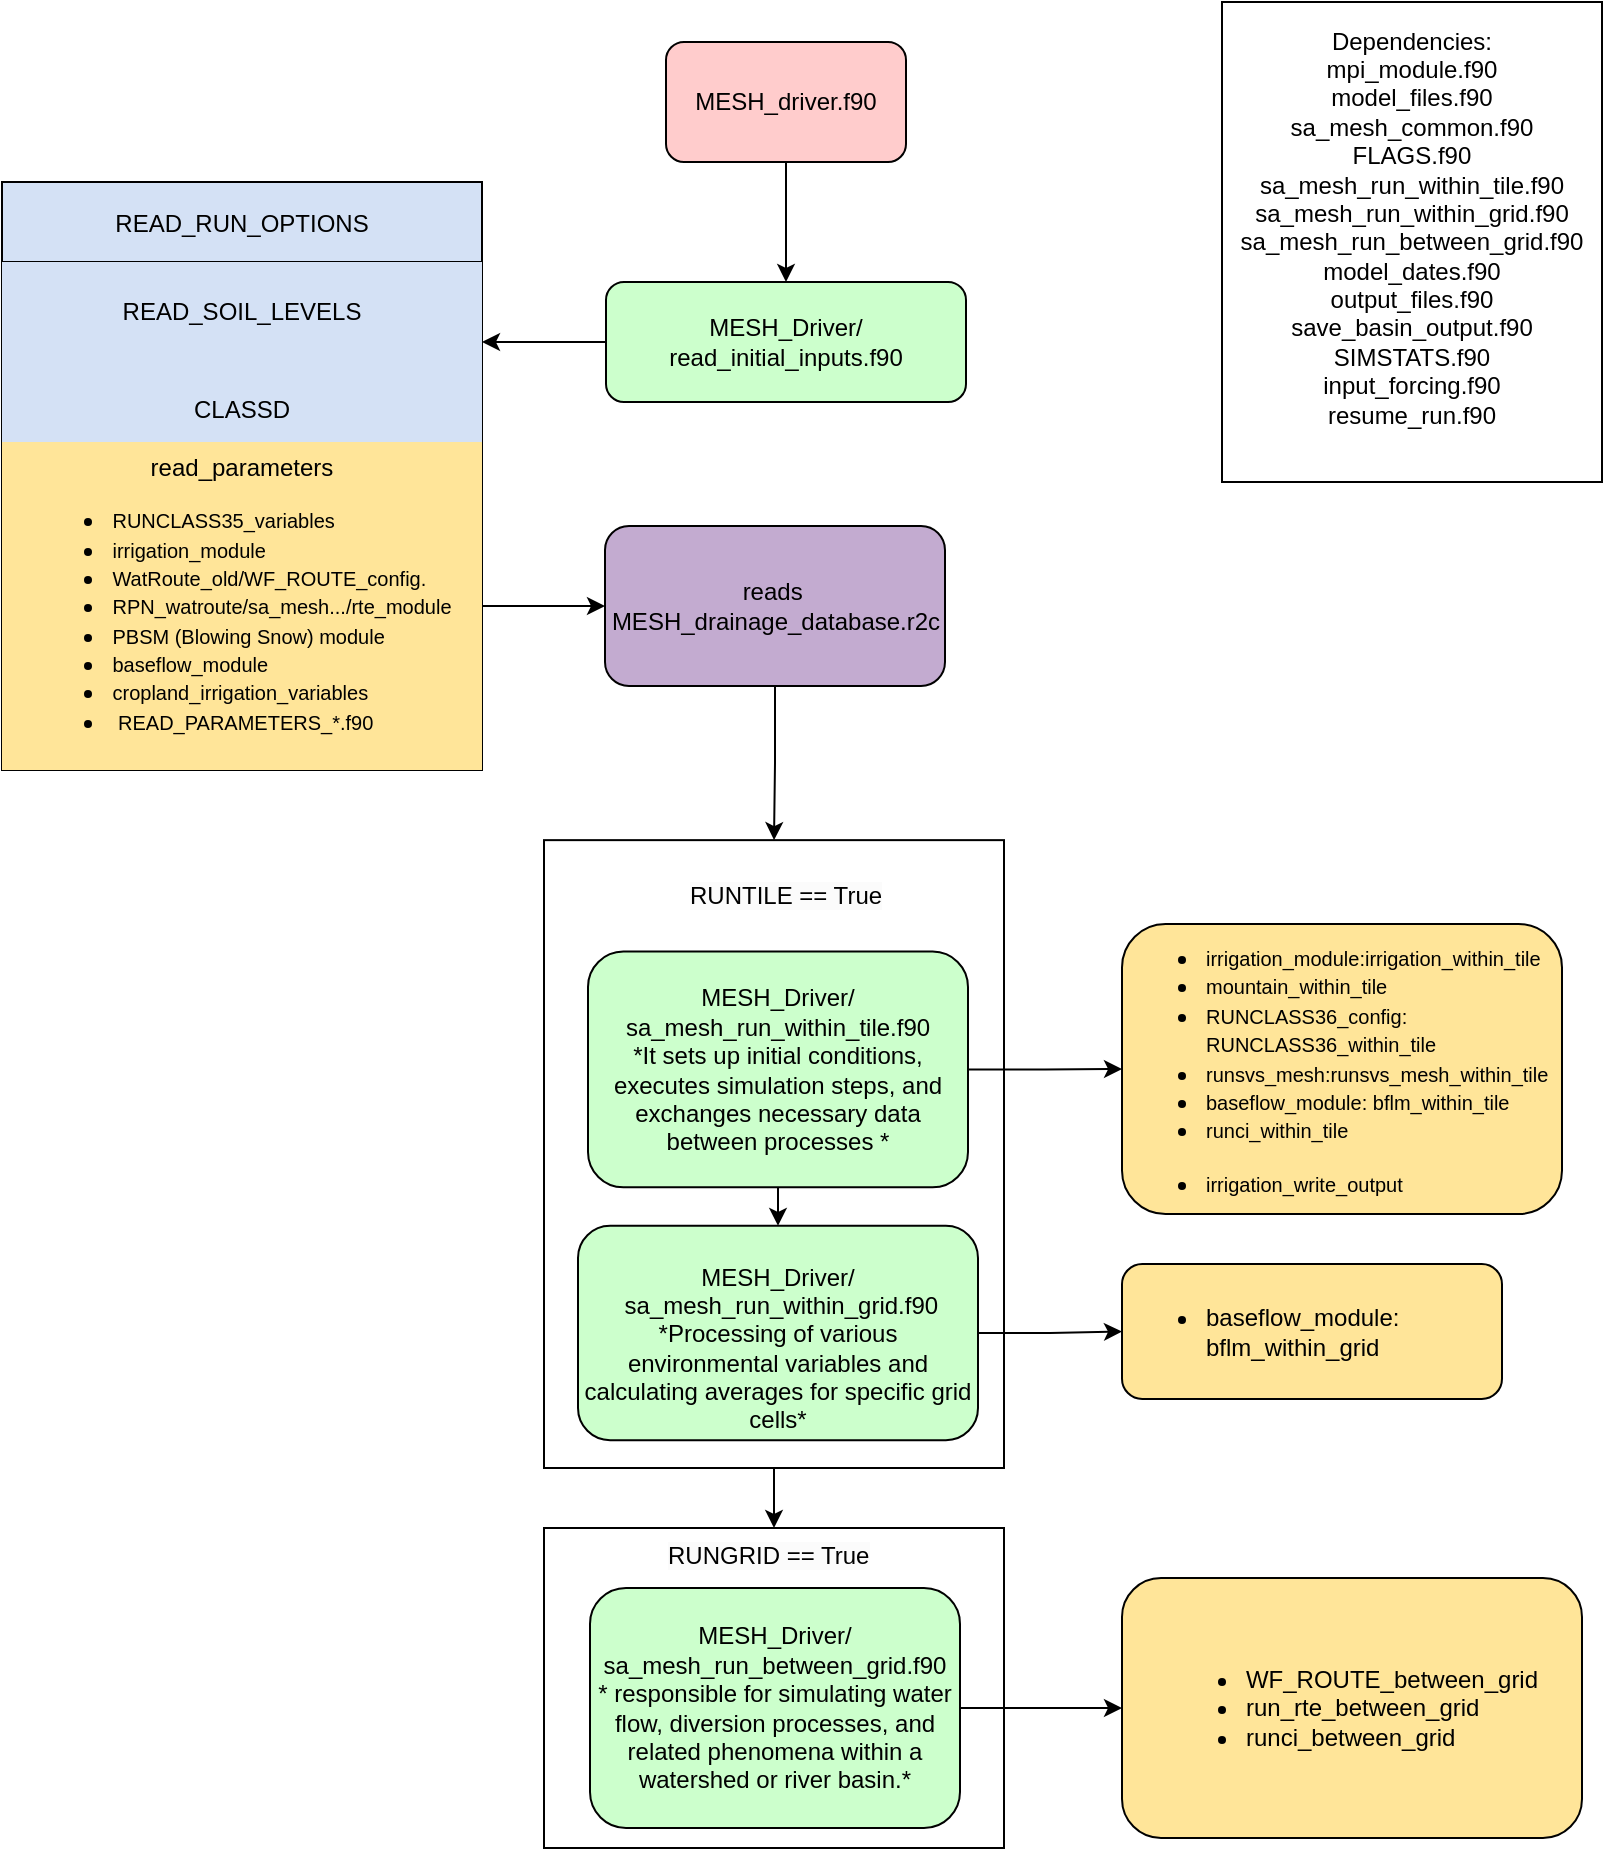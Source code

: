 <mxfile version="24.7.12">
  <diagram name="Page-1" id="9W-sOv-dYj6pa3i9w2rR">
    <mxGraphModel dx="1026" dy="457" grid="1" gridSize="10" guides="1" tooltips="1" connect="1" arrows="1" fold="1" page="1" pageScale="1" pageWidth="850" pageHeight="1100" math="0" shadow="0">
      <root>
        <mxCell id="0" />
        <mxCell id="1" parent="0" />
        <mxCell id="18TPVLA24jC4sj1wfvUi-20" value="" style="rounded=0;whiteSpace=wrap;html=1;" parent="1" vertex="1">
          <mxGeometry x="311" y="773" width="230" height="160" as="geometry" />
        </mxCell>
        <mxCell id="18TPVLA24jC4sj1wfvUi-3" style="edgeStyle=orthogonalEdgeStyle;rounded=0;orthogonalLoop=1;jettySize=auto;html=1;exitX=0.5;exitY=1;exitDx=0;exitDy=0;" parent="1" source="18TPVLA24jC4sj1wfvUi-1" target="18TPVLA24jC4sj1wfvUi-2" edge="1">
          <mxGeometry relative="1" as="geometry" />
        </mxCell>
        <mxCell id="18TPVLA24jC4sj1wfvUi-1" value="MESH_driver.f90" style="rounded=1;whiteSpace=wrap;html=1;fillColor=#FFCCCC;" parent="1" vertex="1">
          <mxGeometry x="372" y="30" width="120" height="60" as="geometry" />
        </mxCell>
        <mxCell id="18TPVLA24jC4sj1wfvUi-27" value="" style="edgeStyle=orthogonalEdgeStyle;rounded=0;orthogonalLoop=1;jettySize=auto;html=1;entryX=1;entryY=0.8;entryDx=0;entryDy=0;entryPerimeter=0;" parent="1" source="18TPVLA24jC4sj1wfvUi-2" target="18TPVLA24jC4sj1wfvUi-29" edge="1">
          <mxGeometry relative="1" as="geometry">
            <mxPoint x="235" y="180" as="targetPoint" />
          </mxGeometry>
        </mxCell>
        <mxCell id="18TPVLA24jC4sj1wfvUi-2" value="MESH_Driver/&lt;div&gt;read_initial_inputs.f90&lt;/div&gt;" style="whiteSpace=wrap;html=1;rounded=1;fillColor=#CCFFCC;" parent="1" vertex="1">
          <mxGeometry x="342" y="150" width="180" height="60" as="geometry" />
        </mxCell>
        <mxCell id="18TPVLA24jC4sj1wfvUi-53" style="edgeStyle=orthogonalEdgeStyle;rounded=0;orthogonalLoop=1;jettySize=auto;html=1;exitX=1;exitY=0.5;exitDx=0;exitDy=0;" parent="1" source="18TPVLA24jC4sj1wfvUi-14" edge="1">
          <mxGeometry relative="1" as="geometry">
            <mxPoint x="600" y="863" as="targetPoint" />
          </mxGeometry>
        </mxCell>
        <mxCell id="18TPVLA24jC4sj1wfvUi-14" value="MESH_Driver/&lt;div&gt;sa_mesh_run_between_grid.f90&lt;/div&gt;&lt;div&gt;*&amp;nbsp;responsible for simulating water flow, diversion processes, and related phenomena within a watershed or river basin.*&lt;/div&gt;" style="whiteSpace=wrap;html=1;rounded=1;fillColor=#CCFFCC;" parent="1" vertex="1">
          <mxGeometry x="334" y="803" width="185" height="120" as="geometry" />
        </mxCell>
        <mxCell id="18TPVLA24jC4sj1wfvUi-21" value="" style="group" parent="1" vertex="1" connectable="0">
          <mxGeometry x="311" y="443" width="230" height="300" as="geometry" />
        </mxCell>
        <mxCell id="18TPVLA24jC4sj1wfvUi-18" value="&#xa;&lt;span style=&quot;color: rgb(0, 0, 0); font-family: Helvetica; font-size: 12px; font-style: normal; font-variant-ligatures: normal; font-variant-caps: normal; font-weight: 400; letter-spacing: normal; orphans: 2; text-align: center; text-indent: 0px; text-transform: none; widows: 2; word-spacing: 0px; -webkit-text-stroke-width: 0px; white-space: normal; background-color: rgb(251, 251, 251); text-decoration-thickness: initial; text-decoration-style: initial; text-decoration-color: initial; display: inline !important; float: none;&quot;&gt;RUNTILE == True&lt;/span&gt;&#xa;&#xa;" style="rounded=0;whiteSpace=wrap;html=1;" parent="18TPVLA24jC4sj1wfvUi-21" vertex="1">
          <mxGeometry y="-13.93" width="230" height="313.93" as="geometry" />
        </mxCell>
        <mxCell id="18TPVLA24jC4sj1wfvUi-9" style="edgeStyle=orthogonalEdgeStyle;rounded=0;orthogonalLoop=1;jettySize=auto;html=1;exitX=0.5;exitY=1;exitDx=0;exitDy=0;entryX=0.5;entryY=0;entryDx=0;entryDy=0;" parent="18TPVLA24jC4sj1wfvUi-21" source="18TPVLA24jC4sj1wfvUi-6" target="18TPVLA24jC4sj1wfvUi-7" edge="1">
          <mxGeometry relative="1" as="geometry" />
        </mxCell>
        <mxCell id="18TPVLA24jC4sj1wfvUi-6" value="MESH_Driver/&lt;div&gt;sa_mesh_run_within_tile.f90&lt;/div&gt;&lt;div&gt;*It sets up initial conditions, executes simulation steps, and exchanges necessary data between processes *&lt;/div&gt;" style="whiteSpace=wrap;html=1;rounded=1;fillColor=#CCFFCC;" parent="18TPVLA24jC4sj1wfvUi-21" vertex="1">
          <mxGeometry x="22" y="41.786" width="190" height="117.857" as="geometry" />
        </mxCell>
        <mxCell id="18TPVLA24jC4sj1wfvUi-7" value="&lt;div&gt;&lt;br&gt;MESH_Driver/&lt;div&gt;&lt;span style=&quot;background-color: initial;&quot;&gt;&amp;nbsp;&lt;/span&gt;&lt;span style=&quot;background-color: initial;&quot;&gt;sa_mesh_run_within_grid.f90&lt;/span&gt;&lt;/div&gt;&lt;/div&gt;&lt;div&gt;&lt;span style=&quot;background-color: initial;&quot;&gt;*P&lt;/span&gt;&lt;span style=&quot;background-color: initial;&quot;&gt;rocessing of various environmental variables and calculating averages for specific grid cells*&lt;/span&gt;&lt;/div&gt;" style="whiteSpace=wrap;html=1;rounded=1;fillColor=#CCFFCC;" parent="18TPVLA24jC4sj1wfvUi-21" vertex="1">
          <mxGeometry x="17" y="178.929" width="200" height="107.143" as="geometry" />
        </mxCell>
        <mxCell id="18TPVLA24jC4sj1wfvUi-19" value="&lt;span style=&quot;color: rgb(0, 0, 0); font-family: Helvetica; font-size: 12px; font-style: normal; font-variant-ligatures: normal; font-variant-caps: normal; font-weight: 400; letter-spacing: normal; orphans: 2; text-align: center; text-indent: 0px; text-transform: none; widows: 2; word-spacing: 0px; -webkit-text-stroke-width: 0px; white-space: normal; background-color: rgb(251, 251, 251); text-decoration-thickness: initial; text-decoration-style: initial; text-decoration-color: initial; display: inline !important; float: none;&quot;&gt;RUNTILE == True&lt;/span&gt;" style="text;whiteSpace=wrap;html=1;" parent="18TPVLA24jC4sj1wfvUi-21" vertex="1">
          <mxGeometry x="71" y="8.882e-16" width="100" height="32.143" as="geometry" />
        </mxCell>
        <mxCell id="18TPVLA24jC4sj1wfvUi-24" value="&lt;span style=&quot;color: rgb(0, 0, 0); font-family: Helvetica; font-size: 12px; font-style: normal; font-variant-ligatures: normal; font-variant-caps: normal; font-weight: 400; letter-spacing: normal; orphans: 2; text-align: center; text-indent: 0px; text-transform: none; widows: 2; word-spacing: 0px; -webkit-text-stroke-width: 0px; white-space: normal; background-color: rgb(251, 251, 251); text-decoration-thickness: initial; text-decoration-style: initial; text-decoration-color: initial; display: inline !important; float: none;&quot;&gt;RUNGRID == True&lt;/span&gt;" style="text;whiteSpace=wrap;html=1;" parent="1" vertex="1">
          <mxGeometry x="371" y="773" width="110" height="20" as="geometry" />
        </mxCell>
        <mxCell id="18TPVLA24jC4sj1wfvUi-25" style="edgeStyle=orthogonalEdgeStyle;rounded=0;orthogonalLoop=1;jettySize=auto;html=1;" parent="1" source="18TPVLA24jC4sj1wfvUi-18" target="18TPVLA24jC4sj1wfvUi-24" edge="1">
          <mxGeometry relative="1" as="geometry" />
        </mxCell>
        <mxCell id="18TPVLA24jC4sj1wfvUi-28" value="READ_RUN_OPTIONS" style="shape=table;startSize=40;container=1;collapsible=0;childLayout=tableLayout;fillColor=#D4E1F5;" parent="1" vertex="1">
          <mxGeometry x="40" y="100" width="240" height="294" as="geometry" />
        </mxCell>
        <mxCell id="18TPVLA24jC4sj1wfvUi-29" value="" style="shape=tableRow;horizontal=0;startSize=0;swimlaneHead=0;swimlaneBody=0;strokeColor=inherit;top=0;left=0;bottom=0;right=0;collapsible=0;dropTarget=0;fillColor=none;points=[[0,0.5],[1,0.5]];portConstraint=eastwest;" parent="18TPVLA24jC4sj1wfvUi-28" vertex="1">
          <mxGeometry y="40" width="240" height="50" as="geometry" />
        </mxCell>
        <mxCell id="18TPVLA24jC4sj1wfvUi-30" value="READ_SOIL_LEVELS" style="shape=partialRectangle;html=1;whiteSpace=wrap;connectable=0;strokeColor=default;overflow=hidden;fillColor=#D4E1F5;top=0;left=0;bottom=0;right=0;pointerEvents=1;strokeWidth=2;perimeterSpacing=1;" parent="18TPVLA24jC4sj1wfvUi-29" vertex="1">
          <mxGeometry width="240" height="50" as="geometry">
            <mxRectangle width="240" height="50" as="alternateBounds" />
          </mxGeometry>
        </mxCell>
        <mxCell id="18TPVLA24jC4sj1wfvUi-31" value="" style="shape=tableRow;horizontal=0;startSize=0;swimlaneHead=0;swimlaneBody=0;strokeColor=inherit;top=0;left=0;bottom=0;right=0;collapsible=0;dropTarget=0;fillColor=none;points=[[0,0.5],[1,0.5]];portConstraint=eastwest;" parent="18TPVLA24jC4sj1wfvUi-28" vertex="1">
          <mxGeometry y="90" width="240" height="40" as="geometry" />
        </mxCell>
        <mxCell id="18TPVLA24jC4sj1wfvUi-32" value="&lt;div&gt;&lt;br&gt;&lt;/div&gt;&lt;div&gt;CLASSD&lt;/div&gt;&lt;div&gt;&lt;br&gt;&lt;/div&gt;" style="shape=partialRectangle;html=1;whiteSpace=wrap;connectable=0;strokeColor=default;overflow=hidden;fillColor=#D4E1F5;top=0;left=0;bottom=0;right=0;pointerEvents=1;strokeWidth=2;perimeterSpacing=2;" parent="18TPVLA24jC4sj1wfvUi-31" vertex="1">
          <mxGeometry width="240" height="40" as="geometry">
            <mxRectangle width="240" height="40" as="alternateBounds" />
          </mxGeometry>
        </mxCell>
        <mxCell id="18TPVLA24jC4sj1wfvUi-39" value="" style="whiteSpace=wrap;html=1;fillColor=#CCFFCC;rounded=1;" parent="18TPVLA24jC4sj1wfvUi-31" vertex="1">
          <mxGeometry x="240" height="40" as="geometry">
            <mxRectangle width="NaN" height="40" as="alternateBounds" />
          </mxGeometry>
        </mxCell>
        <mxCell id="18TPVLA24jC4sj1wfvUi-35" value="" style="shape=tableRow;horizontal=0;startSize=0;swimlaneHead=0;swimlaneBody=0;strokeColor=inherit;top=0;left=0;bottom=0;right=0;collapsible=0;dropTarget=0;fillColor=none;points=[[0,0.5],[1,0.5]];portConstraint=eastwest;" parent="18TPVLA24jC4sj1wfvUi-28" vertex="1">
          <mxGeometry y="130" width="240" height="164" as="geometry" />
        </mxCell>
        <mxCell id="18TPVLA24jC4sj1wfvUi-36" value="&lt;span style=&quot;text-align: left;&quot;&gt;read_parameters&lt;/span&gt;&lt;div&gt;&lt;ul style=&quot;text-align: left;&quot;&gt;&lt;li&gt;&lt;font style=&quot;font-size: 10px;&quot;&gt;RUNCLASS35_variables&lt;/font&gt;&lt;/li&gt;&lt;li&gt;&lt;font style=&quot;font-size: 10px;&quot;&gt;irrigation_module&lt;/font&gt;&lt;/li&gt;&lt;li&gt;&lt;font style=&quot;font-size: 10px;&quot;&gt;WatRoute_old/WF_ROUTE_config.&lt;/font&gt;&lt;/li&gt;&lt;li&gt;&lt;font style=&quot;font-size: 10px;&quot;&gt;RPN_watroute/sa_mesh.../rte_module&lt;/font&gt;&lt;/li&gt;&lt;li&gt;&lt;font style=&quot;font-size: 10px;&quot;&gt;PBSM (Blowing Snow) module&amp;nbsp;&amp;nbsp;&lt;/font&gt;&lt;/li&gt;&lt;li&gt;&lt;font style=&quot;font-size: 10px;&quot;&gt;baseflow_module&lt;/font&gt;&lt;/li&gt;&lt;li&gt;&lt;font style=&quot;font-size: 10px;&quot;&gt;cropland_irrigation_variables&lt;/font&gt;&lt;/li&gt;&lt;li&gt;&lt;font style=&quot;font-size: 10px;&quot;&gt;&amp;nbsp;READ_PARAMETERS_*.f90&amp;nbsp;&lt;/font&gt;&lt;/li&gt;&lt;/ul&gt;&lt;/div&gt;" style="shape=partialRectangle;html=1;whiteSpace=wrap;connectable=0;strokeColor=inherit;overflow=hidden;fillColor=#FFE599;top=0;left=0;bottom=0;right=0;pointerEvents=1;" parent="18TPVLA24jC4sj1wfvUi-35" vertex="1">
          <mxGeometry width="240" height="164" as="geometry">
            <mxRectangle width="240" height="164" as="alternateBounds" />
          </mxGeometry>
        </mxCell>
        <mxCell id="18TPVLA24jC4sj1wfvUi-46" style="edgeStyle=orthogonalEdgeStyle;rounded=0;orthogonalLoop=1;jettySize=auto;html=1;exitX=0.5;exitY=1;exitDx=0;exitDy=0;" parent="1" source="18TPVLA24jC4sj1wfvUi-44" target="18TPVLA24jC4sj1wfvUi-18" edge="1">
          <mxGeometry relative="1" as="geometry" />
        </mxCell>
        <mxCell id="18TPVLA24jC4sj1wfvUi-44" value="reads&amp;nbsp;&lt;div&gt;MESH_drainage_database.r2c&lt;/div&gt;" style="rounded=1;whiteSpace=wrap;html=1;fillColor=#C3ABD0;" parent="1" vertex="1">
          <mxGeometry x="341.5" y="272" width="170" height="80" as="geometry" />
        </mxCell>
        <mxCell id="18TPVLA24jC4sj1wfvUi-45" style="edgeStyle=orthogonalEdgeStyle;rounded=0;orthogonalLoop=1;jettySize=auto;html=1;exitX=1;exitY=0.5;exitDx=0;exitDy=0;" parent="1" source="18TPVLA24jC4sj1wfvUi-35" target="18TPVLA24jC4sj1wfvUi-44" edge="1">
          <mxGeometry relative="1" as="geometry" />
        </mxCell>
        <mxCell id="18TPVLA24jC4sj1wfvUi-47" value="&lt;ul&gt;&lt;li&gt;&lt;font style=&quot;font-size: 10px;&quot;&gt;irrigation_module:&lt;/font&gt;&lt;font style=&quot;font-size: 10px;&quot;&gt;irrigation_within_tile&lt;/font&gt;&lt;/li&gt;&lt;li&gt;&lt;font style=&quot;font-size: 10px;&quot;&gt;mountain_within_tile&lt;br&gt;&lt;/font&gt;&lt;/li&gt;&lt;li&gt;&lt;font style=&quot;font-size: 10px;&quot;&gt;RUNCLASS36_config: RUNCLASS36_within_tile&lt;br&gt;&lt;/font&gt;&lt;/li&gt;&lt;li&gt;&lt;font style=&quot;font-size: 10px;&quot;&gt;runsvs_mesh:runsvs_mesh_within_tile&lt;br&gt;&lt;/font&gt;&lt;/li&gt;&lt;li&gt;&lt;font style=&quot;font-size: 10px;&quot;&gt;baseflow_module: bflm_within_tile&lt;br&gt;&lt;/font&gt;&lt;/li&gt;&lt;li&gt;&lt;font style=&quot;font-size: 10px;&quot;&gt;runci_within_tile&lt;/font&gt;&lt;/li&gt;&lt;/ul&gt;&lt;div&gt;&lt;ul&gt;&lt;li&gt;&lt;font style=&quot;font-size: 10px;&quot;&gt;irrigation_write_output&lt;/font&gt;&lt;/li&gt;&lt;/ul&gt;&lt;/div&gt;" style="whiteSpace=wrap;html=1;rounded=1;align=left;fillColor=#FFE599;" parent="1" vertex="1">
          <mxGeometry x="600" y="471" width="220" height="145" as="geometry" />
        </mxCell>
        <mxCell id="18TPVLA24jC4sj1wfvUi-48" style="edgeStyle=orthogonalEdgeStyle;rounded=0;orthogonalLoop=1;jettySize=auto;html=1;exitX=1;exitY=0.5;exitDx=0;exitDy=0;" parent="1" source="18TPVLA24jC4sj1wfvUi-6" target="18TPVLA24jC4sj1wfvUi-47" edge="1">
          <mxGeometry relative="1" as="geometry" />
        </mxCell>
        <mxCell id="18TPVLA24jC4sj1wfvUi-49" value="&lt;ul&gt;&lt;li&gt;baseflow_module: bflm_within_grid&lt;/li&gt;&lt;/ul&gt;" style="whiteSpace=wrap;html=1;rounded=1;fillColor=#FFE599;align=left;" parent="1" vertex="1">
          <mxGeometry x="600" y="641" width="190" height="67.5" as="geometry" />
        </mxCell>
        <mxCell id="18TPVLA24jC4sj1wfvUi-50" style="edgeStyle=orthogonalEdgeStyle;rounded=0;orthogonalLoop=1;jettySize=auto;html=1;exitX=1;exitY=0.5;exitDx=0;exitDy=0;" parent="1" source="18TPVLA24jC4sj1wfvUi-7" target="18TPVLA24jC4sj1wfvUi-49" edge="1">
          <mxGeometry relative="1" as="geometry" />
        </mxCell>
        <mxCell id="18TPVLA24jC4sj1wfvUi-51" value="&lt;ul&gt;&lt;li&gt;WF_ROUTE_between_grid&lt;br&gt;&lt;/li&gt;&lt;li style=&quot;text-align: left;&quot;&gt;run_rte_between_grid&lt;br&gt;&lt;/li&gt;&lt;li style=&quot;text-align: left;&quot;&gt;runci_between_grid&lt;/li&gt;&lt;/ul&gt;" style="whiteSpace=wrap;html=1;rounded=1;fillColor=#FFE599;" parent="1" vertex="1">
          <mxGeometry x="600" y="798" width="230" height="130" as="geometry" />
        </mxCell>
        <mxCell id="UZ7-40ng8phy-KJ8ZuQ1-3" value="Dependencies:&lt;div&gt;&lt;div&gt;mpi_module.f90&lt;/div&gt;&lt;div&gt;model_files.f90&lt;/div&gt;&lt;div&gt;sa_mesh_common.f90&lt;/div&gt;&lt;div&gt;FLAGS.f90&lt;/div&gt;&lt;div&gt;sa_mesh_run_within_tile.f90&lt;/div&gt;&lt;div&gt;sa_mesh_run_within_grid.f90&lt;/div&gt;&lt;div&gt;sa_mesh_run_between_grid.f90&lt;/div&gt;&lt;div&gt;model_dates.f90&lt;/div&gt;&lt;div&gt;output_files.f90&lt;/div&gt;&lt;div&gt;save_basin_output.f90&lt;/div&gt;&lt;div&gt;SIMSTATS.f90&lt;/div&gt;&lt;div&gt;input_forcing.f90&lt;/div&gt;&lt;div&gt;resume_run.f90&lt;/div&gt;&lt;/div&gt;&lt;div&gt;&lt;br&gt;&lt;/div&gt;" style="rounded=0;whiteSpace=wrap;html=1;" parent="1" vertex="1">
          <mxGeometry x="650" y="10" width="190" height="240" as="geometry" />
        </mxCell>
      </root>
    </mxGraphModel>
  </diagram>
</mxfile>
